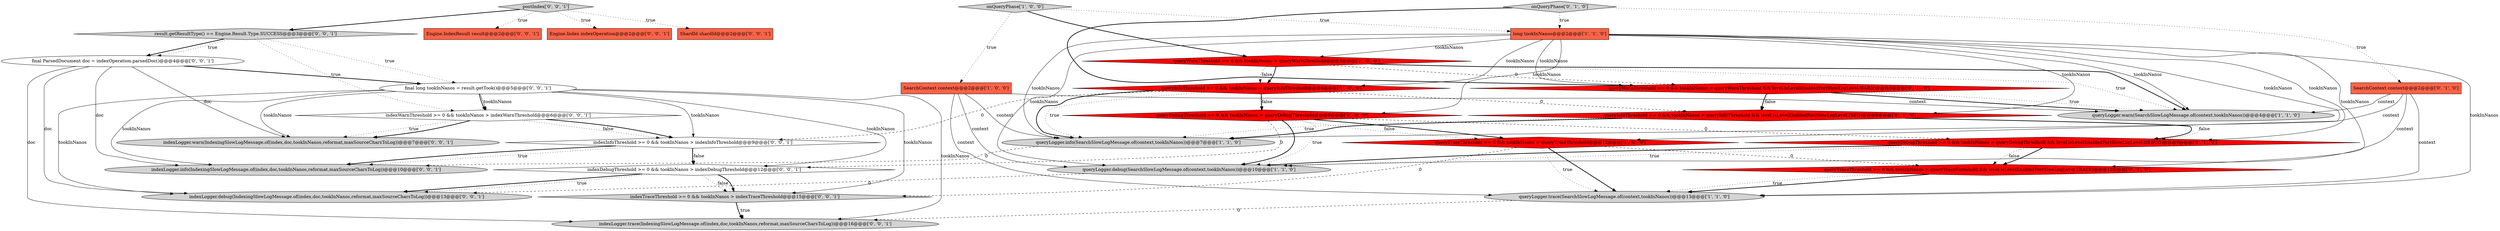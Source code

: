 digraph {
25 [style = filled, label = "postIndex['0', '0', '1']", fillcolor = lightgray, shape = diamond image = "AAA0AAABBB3BBB"];
7 [style = filled, label = "queryLogger.trace(SearchSlowLogMessage.of(context,tookInNanos))@@@13@@@['1', '1', '0']", fillcolor = lightgray, shape = ellipse image = "AAA0AAABBB1BBB"];
18 [style = filled, label = "indexTraceThreshold >= 0 && tookInNanos > indexTraceThreshold@@@15@@@['0', '0', '1']", fillcolor = lightgray, shape = diamond image = "AAA0AAABBB3BBB"];
30 [style = filled, label = "final ParsedDocument doc = indexOperation.parsedDoc()@@@4@@@['0', '0', '1']", fillcolor = white, shape = ellipse image = "AAA0AAABBB3BBB"];
26 [style = filled, label = "indexWarnThreshold >= 0 && tookInNanos > indexWarnThreshold@@@6@@@['0', '0', '1']", fillcolor = white, shape = diamond image = "AAA0AAABBB3BBB"];
8 [style = filled, label = "onQueryPhase['1', '0', '0']", fillcolor = lightgray, shape = diamond image = "AAA0AAABBB1BBB"];
13 [style = filled, label = "queryWarnThreshold >= 0 && tookInNanos > queryWarnThreshold && level.isLevelEnabledFor(SlowLogLevel.WARN)@@@3@@@['0', '1', '0']", fillcolor = red, shape = diamond image = "AAA1AAABBB2BBB"];
28 [style = filled, label = "indexInfoThreshold >= 0 && tookInNanos > indexInfoThreshold@@@9@@@['0', '0', '1']", fillcolor = white, shape = diamond image = "AAA0AAABBB3BBB"];
12 [style = filled, label = "SearchContext context@@@2@@@['0', '1', '0']", fillcolor = tomato, shape = box image = "AAA0AAABBB2BBB"];
14 [style = filled, label = "queryDebugThreshold >= 0 && tookInNanos > queryDebugThreshold && level.isLevelEnabledFor(SlowLogLevel.DEBUG)@@@9@@@['0', '1', '0']", fillcolor = red, shape = diamond image = "AAA1AAABBB2BBB"];
10 [style = filled, label = "queryTraceThreshold >= 0 && tookInNanos > queryTraceThreshold@@@12@@@['1', '0', '0']", fillcolor = red, shape = diamond image = "AAA1AAABBB1BBB"];
15 [style = filled, label = "queryInfoThreshold >= 0 && tookInNanos > queryInfoThreshold && level.isLevelEnabledFor(SlowLogLevel.INFO)@@@6@@@['0', '1', '0']", fillcolor = red, shape = diamond image = "AAA1AAABBB2BBB"];
0 [style = filled, label = "queryWarnThreshold >= 0 && tookInNanos > queryWarnThreshold@@@3@@@['1', '0', '0']", fillcolor = red, shape = diamond image = "AAA1AAABBB1BBB"];
9 [style = filled, label = "queryLogger.info(SearchSlowLogMessage.of(context,tookInNanos))@@@7@@@['1', '1', '0']", fillcolor = lightgray, shape = ellipse image = "AAA0AAABBB1BBB"];
31 [style = filled, label = "final long tookInNanos = result.getTook()@@@5@@@['0', '0', '1']", fillcolor = white, shape = ellipse image = "AAA0AAABBB3BBB"];
19 [style = filled, label = "Engine.Index indexOperation@@@2@@@['0', '0', '1']", fillcolor = tomato, shape = box image = "AAA0AAABBB3BBB"];
20 [style = filled, label = "indexLogger.trace(IndexingSlowLogMessage.of(index,doc,tookInNanos,reformat,maxSourceCharsToLog))@@@16@@@['0', '0', '1']", fillcolor = lightgray, shape = ellipse image = "AAA0AAABBB3BBB"];
22 [style = filled, label = "ShardId shardId@@@2@@@['0', '0', '1']", fillcolor = tomato, shape = box image = "AAA0AAABBB3BBB"];
23 [style = filled, label = "result.getResultType() == Engine.Result.Type.SUCCESS@@@3@@@['0', '0', '1']", fillcolor = lightgray, shape = diamond image = "AAA0AAABBB3BBB"];
17 [style = filled, label = "indexDebugThreshold >= 0 && tookInNanos > indexDebugThreshold@@@12@@@['0', '0', '1']", fillcolor = white, shape = diamond image = "AAA0AAABBB3BBB"];
1 [style = filled, label = "SearchContext context@@@2@@@['1', '0', '0']", fillcolor = tomato, shape = box image = "AAA0AAABBB1BBB"];
4 [style = filled, label = "queryLogger.debug(SearchSlowLogMessage.of(context,tookInNanos))@@@10@@@['1', '1', '0']", fillcolor = lightgray, shape = ellipse image = "AAA0AAABBB1BBB"];
5 [style = filled, label = "queryInfoThreshold >= 0 && tookInNanos > queryInfoThreshold@@@6@@@['1', '0', '0']", fillcolor = red, shape = diamond image = "AAA1AAABBB1BBB"];
27 [style = filled, label = "indexLogger.debug(IndexingSlowLogMessage.of(index,doc,tookInNanos,reformat,maxSourceCharsToLog))@@@13@@@['0', '0', '1']", fillcolor = lightgray, shape = ellipse image = "AAA0AAABBB3BBB"];
11 [style = filled, label = "onQueryPhase['0', '1', '0']", fillcolor = lightgray, shape = diamond image = "AAA0AAABBB2BBB"];
24 [style = filled, label = "indexLogger.warn(IndexingSlowLogMessage.of(index,doc,tookInNanos,reformat,maxSourceCharsToLog))@@@7@@@['0', '0', '1']", fillcolor = lightgray, shape = ellipse image = "AAA0AAABBB3BBB"];
21 [style = filled, label = "indexLogger.info(IndexingSlowLogMessage.of(index,doc,tookInNanos,reformat,maxSourceCharsToLog))@@@10@@@['0', '0', '1']", fillcolor = lightgray, shape = ellipse image = "AAA0AAABBB3BBB"];
29 [style = filled, label = "Engine.IndexResult result@@@2@@@['0', '0', '1']", fillcolor = tomato, shape = box image = "AAA0AAABBB3BBB"];
3 [style = filled, label = "queryDebugThreshold >= 0 && tookInNanos > queryDebugThreshold@@@9@@@['1', '0', '0']", fillcolor = red, shape = diamond image = "AAA1AAABBB1BBB"];
2 [style = filled, label = "queryLogger.warn(SearchSlowLogMessage.of(context,tookInNanos))@@@4@@@['1', '1', '0']", fillcolor = lightgray, shape = ellipse image = "AAA0AAABBB1BBB"];
6 [style = filled, label = "long tookInNanos@@@2@@@['1', '1', '0']", fillcolor = tomato, shape = box image = "AAA0AAABBB1BBB"];
16 [style = filled, label = "queryTraceThreshold >= 0 && tookInNanos > queryTraceThreshold && level.isLevelEnabledFor(SlowLogLevel.TRACE)@@@12@@@['0', '1', '0']", fillcolor = red, shape = diamond image = "AAA1AAABBB2BBB"];
5->3 [style = bold, label=""];
5->9 [style = bold, label=""];
28->21 [style = dotted, label="true"];
6->16 [style = solid, label="tookInNanos"];
14->16 [style = dotted, label="false"];
11->12 [style = dotted, label="true"];
6->7 [style = solid, label="tookInNanos"];
16->7 [style = bold, label=""];
6->2 [style = solid, label="tookInNanos"];
7->20 [style = dashed, label="0"];
18->20 [style = dotted, label="true"];
25->29 [style = dotted, label="true"];
3->4 [style = bold, label=""];
15->9 [style = dotted, label="true"];
26->28 [style = dotted, label="false"];
8->0 [style = bold, label=""];
16->7 [style = dotted, label="true"];
28->21 [style = bold, label=""];
5->28 [style = dashed, label="0"];
6->5 [style = solid, label="tookInNanos"];
9->21 [style = dashed, label="0"];
26->24 [style = dotted, label="true"];
11->13 [style = bold, label=""];
0->5 [style = dotted, label="false"];
5->9 [style = dotted, label="true"];
26->28 [style = bold, label=""];
17->27 [style = bold, label=""];
30->24 [style = solid, label="doc"];
25->19 [style = dotted, label="true"];
31->17 [style = solid, label="tookInNanos"];
17->27 [style = dotted, label="true"];
10->18 [style = dashed, label="0"];
14->16 [style = bold, label=""];
1->2 [style = solid, label="context"];
1->9 [style = solid, label="context"];
23->30 [style = bold, label=""];
15->14 [style = dotted, label="false"];
6->10 [style = solid, label="tookInNanos"];
12->4 [style = solid, label="context"];
26->24 [style = bold, label=""];
10->7 [style = bold, label=""];
30->21 [style = solid, label="doc"];
3->10 [style = bold, label=""];
18->20 [style = bold, label=""];
15->9 [style = bold, label=""];
31->18 [style = solid, label="tookInNanos"];
5->3 [style = dotted, label="false"];
13->15 [style = bold, label=""];
14->4 [style = dotted, label="true"];
28->17 [style = dotted, label="false"];
14->4 [style = bold, label=""];
12->7 [style = solid, label="context"];
31->28 [style = solid, label="tookInNanos"];
15->14 [style = bold, label=""];
31->24 [style = solid, label="tookInNanos"];
6->0 [style = solid, label="tookInNanos"];
13->15 [style = dotted, label="false"];
30->20 [style = solid, label="doc"];
4->27 [style = dashed, label="0"];
13->2 [style = dotted, label="true"];
3->10 [style = dotted, label="false"];
31->26 [style = bold, label=""];
8->6 [style = dotted, label="true"];
6->13 [style = solid, label="tookInNanos"];
30->31 [style = bold, label=""];
11->6 [style = dotted, label="true"];
6->15 [style = solid, label="tookInNanos"];
0->13 [style = dashed, label="0"];
28->17 [style = bold, label=""];
6->3 [style = solid, label="tookInNanos"];
30->27 [style = solid, label="doc"];
10->16 [style = dashed, label="0"];
3->14 [style = dashed, label="0"];
5->15 [style = dashed, label="0"];
0->5 [style = bold, label=""];
13->2 [style = bold, label=""];
3->17 [style = dashed, label="0"];
25->23 [style = bold, label=""];
6->4 [style = solid, label="tookInNanos"];
0->2 [style = bold, label=""];
3->4 [style = dotted, label="true"];
12->9 [style = solid, label="context"];
23->30 [style = dotted, label="true"];
1->7 [style = solid, label="context"];
31->21 [style = solid, label="tookInNanos"];
31->20 [style = solid, label="tookInNanos"];
8->1 [style = dotted, label="true"];
23->26 [style = dotted, label="true"];
12->2 [style = solid, label="context"];
6->9 [style = solid, label="tookInNanos"];
17->18 [style = dotted, label="false"];
25->22 [style = dotted, label="true"];
31->27 [style = solid, label="tookInNanos"];
31->26 [style = solid, label="tookInNanos"];
0->2 [style = dotted, label="true"];
23->31 [style = dotted, label="true"];
6->14 [style = solid, label="tookInNanos"];
10->7 [style = dotted, label="true"];
17->18 [style = bold, label=""];
1->4 [style = solid, label="context"];
}
